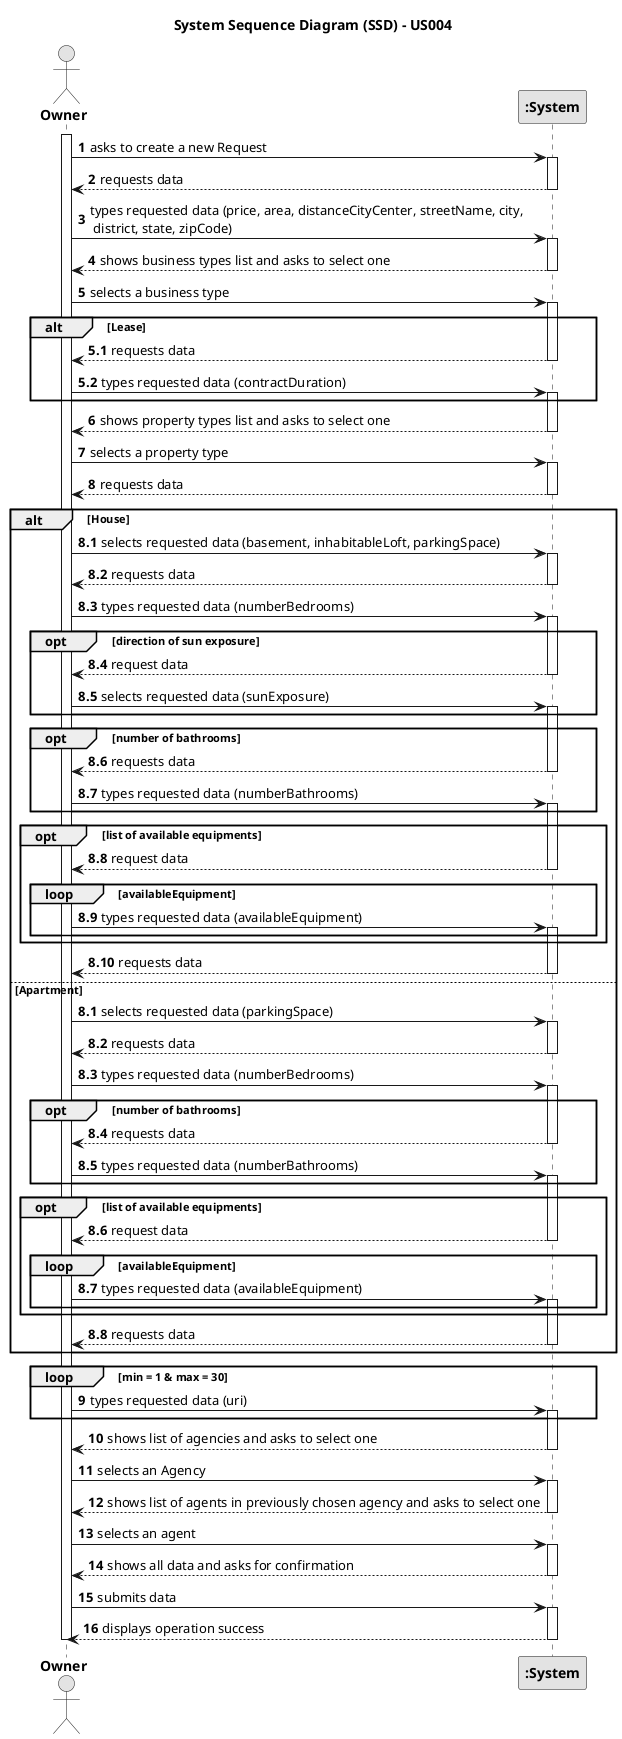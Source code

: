 @startuml

skinparam monochrome true
skinparam packageStyle rectangle
skinparam shadowing false

actor "<b>Owner</b>" as Owner
participant "<b>:System</b>" as System

title System Sequence Diagram (SSD) - US004

autonumber

activate Owner

    Owner -> System : asks to create a new Request

        activate System

        System --> Owner : requests data

        deactivate System

    Owner -> System : types requested data (price, area, distanceCityCenter, streetName, city,\n district, state, zipCode)

        activate System

        System --> Owner : shows business types list and asks to select one

        deactivate System

    Owner -> System : selects a business type

        activate System

            alt Lease

                autonumber 5.1
                System --> Owner : requests data

                deactivate System

                Owner -> System : types requested data (contractDuration)

                activate System

            end alt

        autonumber 6

        activate System

        System --> Owner : shows property types list and asks to select one

        deactivate System

    Owner -> System : selects a property type

     activate System

     System --> Owner : requests data

     deactivate System

     alt House
         autonumber 8.1

     Owner -> System : selects requested data (basement, inhabitableLoft, parkingSpace)

         activate System

         System --> Owner : requests data
         deactivate System

     Owner -> System : types requested data (numberBedrooms)

         activate System

             opt direction of sun exposure

             System --> Owner : request data
             deactivate System

     Owner -> System : selects requested data (sunExposure)
             activate System

             end opt

            opt number of bathrooms

             System --> Owner : requests data
             deactivate System

     Owner -> System : types requested data (numberBathrooms)
             activate System

            end  opt

            opt list of available equipments

             System --> Owner : request data
             deactivate System

                 loop availableEquipment

     Owner -> System : types requested data (availableEquipment)

                     activate System
                 end loop

             end opt

         System --> Owner : requests data
         deactivate System

     else Apartment

         autonumber 8.1

     Owner -> System : selects requested data (parkingSpace)

         activate System

         System --> Owner : requests data

         deactivate System

     Owner -> System : types requested data (numberBedrooms)

         activate System

        opt number of bathrooms

         System --> Owner : requests data
         deactivate System

     Owner -> System : types requested data (numberBathrooms)

         activate System

        end  opt

        opt list of available equipments

            System --> Owner : request data
            deactivate System

             loop availableEquipment

     Owner -> System : types requested data (availableEquipment)

                 activate System
             end loop

        end opt

         System --> Owner : requests data
         deactivate System

         end alt

        loop min = 1 & max = 30

            autonumber 9

     Owner -> System : types requested data (uri)

            activate System
        end loop

    System --> Owner : shows list of agencies and asks to select one
    deactivate System

     Owner -> System : selects an Agency

        activate System

        System --> Owner : shows list of agents in previously chosen agency and asks to select one
        deactivate System

     Owner -> System : selects an agent

        activate System

        System --> Owner : shows all data and asks for confirmation

        deactivate System

     Owner -> System : submits data

        activate System

        System --> Owner : displays operation success
        deactivate System

deactivate Owner
@enduml